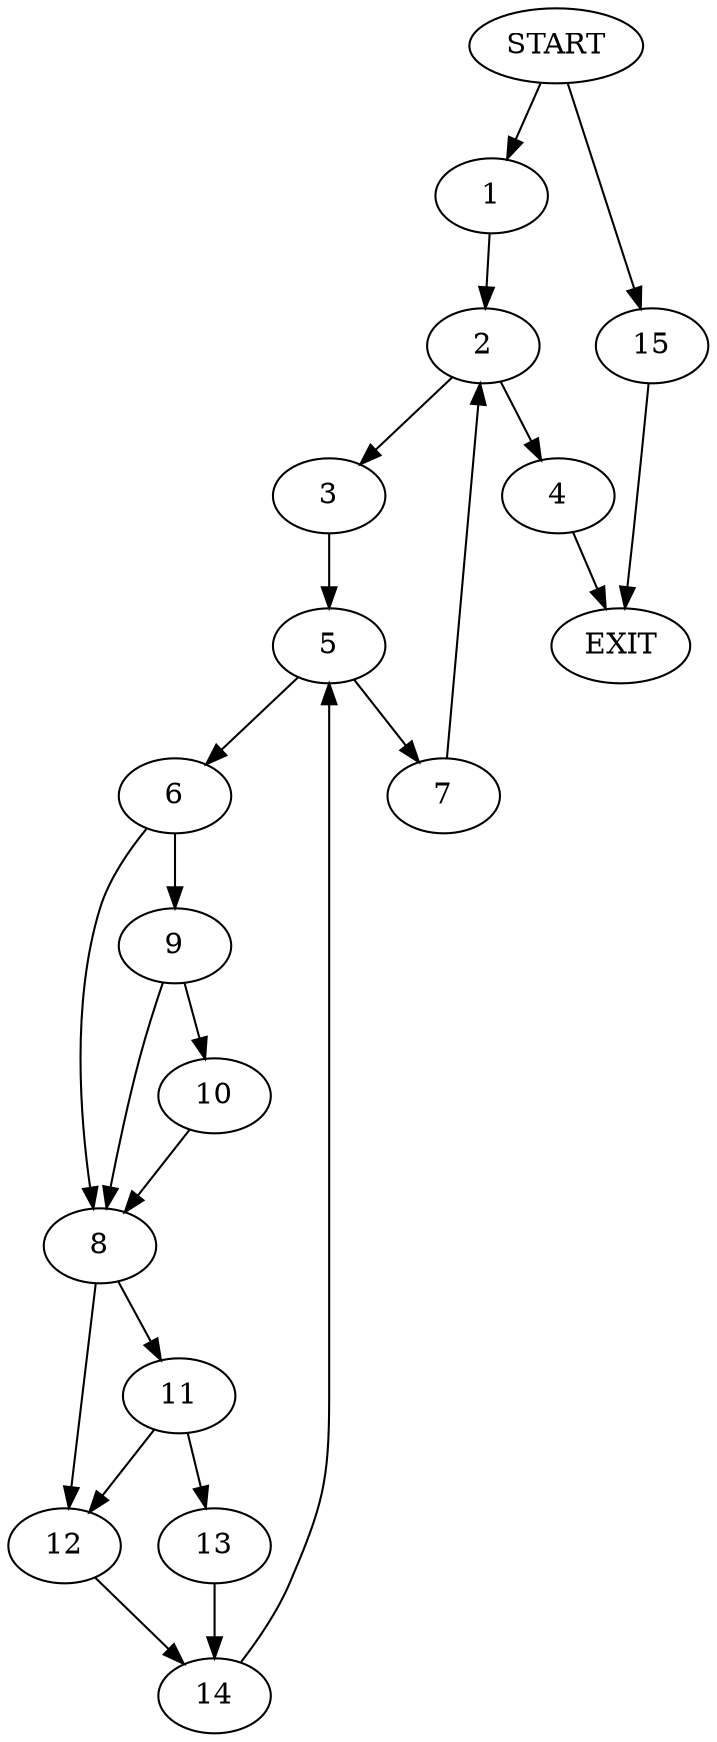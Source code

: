 digraph {
0 [label="START"]
16 [label="EXIT"]
0 -> 1
1 -> 2
2 -> 3
2 -> 4
3 -> 5
4 -> 16
5 -> 6
5 -> 7
6 -> 8
6 -> 9
7 -> 2
9 -> 8
9 -> 10
8 -> 11
8 -> 12
10 -> 8
11 -> 13
11 -> 12
12 -> 14
13 -> 14
14 -> 5
0 -> 15
15 -> 16
}
